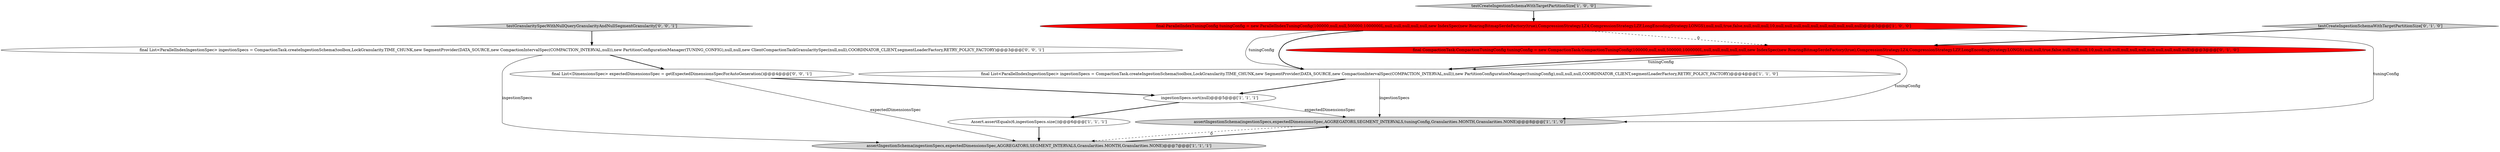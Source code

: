 digraph {
9 [style = filled, label = "final List<ParallelIndexIngestionSpec> ingestionSpecs = CompactionTask.createIngestionSchema(toolbox,LockGranularity.TIME_CHUNK,new SegmentProvider(DATA_SOURCE,new CompactionIntervalSpec(COMPACTION_INTERVAL,null)),new PartitionConfigurationManager(TUNING_CONFIG),null,null,new ClientCompactionTaskGranularitySpec(null,null),COORDINATOR_CLIENT,segmentLoaderFactory,RETRY_POLICY_FACTORY)@@@3@@@['0', '0', '1']", fillcolor = white, shape = ellipse image = "AAA0AAABBB3BBB"];
5 [style = filled, label = "assertIngestionSchema(ingestionSpecs,expectedDimensionsSpec,AGGREGATORS,SEGMENT_INTERVALS,tuningConfig,Granularities.MONTH,Granularities.NONE)@@@8@@@['1', '1', '0']", fillcolor = lightgray, shape = ellipse image = "AAA0AAABBB1BBB"];
2 [style = filled, label = "testCreateIngestionSchemaWithTargetPartitionSize['1', '0', '0']", fillcolor = lightgray, shape = diamond image = "AAA0AAABBB1BBB"];
3 [style = filled, label = "ingestionSpecs.sort(null)@@@5@@@['1', '1', '1']", fillcolor = white, shape = ellipse image = "AAA0AAABBB1BBB"];
4 [style = filled, label = "Assert.assertEquals(6,ingestionSpecs.size())@@@6@@@['1', '1', '1']", fillcolor = white, shape = ellipse image = "AAA0AAABBB1BBB"];
0 [style = filled, label = "final List<ParallelIndexIngestionSpec> ingestionSpecs = CompactionTask.createIngestionSchema(toolbox,LockGranularity.TIME_CHUNK,new SegmentProvider(DATA_SOURCE,new CompactionIntervalSpec(COMPACTION_INTERVAL,null)),new PartitionConfigurationManager(tuningConfig),null,null,null,COORDINATOR_CLIENT,segmentLoaderFactory,RETRY_POLICY_FACTORY)@@@4@@@['1', '1', '0']", fillcolor = white, shape = ellipse image = "AAA0AAABBB1BBB"];
10 [style = filled, label = "final List<DimensionsSpec> expectedDimensionsSpec = getExpectedDimensionsSpecForAutoGeneration()@@@4@@@['0', '0', '1']", fillcolor = white, shape = ellipse image = "AAA0AAABBB3BBB"];
1 [style = filled, label = "assertIngestionSchema(ingestionSpecs,expectedDimensionsSpec,AGGREGATORS,SEGMENT_INTERVALS,Granularities.MONTH,Granularities.NONE)@@@7@@@['1', '1', '1']", fillcolor = lightgray, shape = ellipse image = "AAA0AAABBB1BBB"];
6 [style = filled, label = "final ParallelIndexTuningConfig tuningConfig = new ParallelIndexTuningConfig(100000,null,null,500000,1000000L,null,null,null,null,null,new IndexSpec(new RoaringBitmapSerdeFactory(true),CompressionStrategy.LZ4,CompressionStrategy.LZF,LongEncodingStrategy.LONGS),null,null,true,false,null,null,null,10,null,null,null,null,null,null,null,null,null,null)@@@3@@@['1', '0', '0']", fillcolor = red, shape = ellipse image = "AAA1AAABBB1BBB"];
8 [style = filled, label = "testCreateIngestionSchemaWithTargetPartitionSize['0', '1', '0']", fillcolor = lightgray, shape = diamond image = "AAA0AAABBB2BBB"];
11 [style = filled, label = "testGranularitySpecWithNullQueryGranularityAndNullSegmentGranularity['0', '0', '1']", fillcolor = lightgray, shape = diamond image = "AAA0AAABBB3BBB"];
7 [style = filled, label = "final CompactionTask.CompactionTuningConfig tuningConfig = new CompactionTask.CompactionTuningConfig(100000,null,null,500000,1000000L,null,null,null,null,null,new IndexSpec(new RoaringBitmapSerdeFactory(true),CompressionStrategy.LZ4,CompressionStrategy.LZF,LongEncodingStrategy.LONGS),null,null,true,false,null,null,null,10,null,null,null,null,null,null,null,null,null,null,null)@@@3@@@['0', '1', '0']", fillcolor = red, shape = ellipse image = "AAA1AAABBB2BBB"];
1->5 [style = bold, label=""];
0->3 [style = bold, label=""];
5->1 [style = dashed, label="0"];
6->0 [style = solid, label="tuningConfig"];
10->1 [style = solid, label="expectedDimensionsSpec"];
2->6 [style = bold, label=""];
6->7 [style = dashed, label="0"];
6->5 [style = solid, label="tuningConfig"];
10->3 [style = bold, label=""];
9->1 [style = solid, label="ingestionSpecs"];
0->5 [style = solid, label="ingestionSpecs"];
7->0 [style = bold, label=""];
6->0 [style = bold, label=""];
9->10 [style = bold, label=""];
11->9 [style = bold, label=""];
3->4 [style = bold, label=""];
8->7 [style = bold, label=""];
3->5 [style = solid, label="expectedDimensionsSpec"];
7->5 [style = solid, label="tuningConfig"];
4->1 [style = bold, label=""];
7->0 [style = solid, label="tuningConfig"];
}
